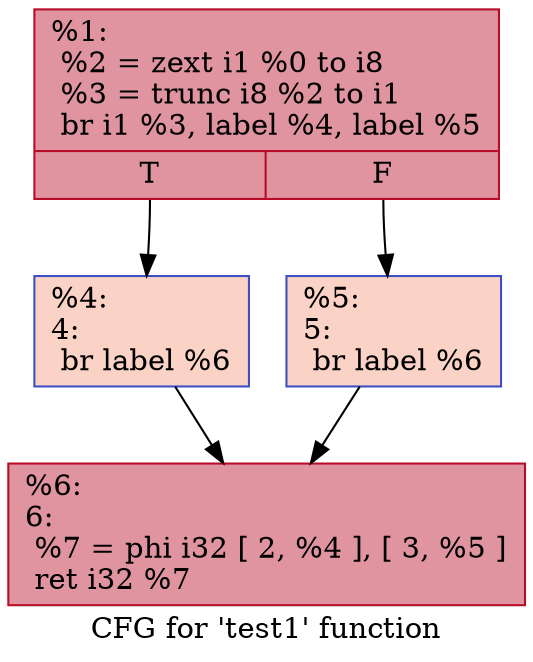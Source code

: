 digraph "CFG for 'test1' function" {
	label="CFG for 'test1' function";

	Node0x14763ee40 [shape=record,color="#b70d28ff", style=filled, fillcolor="#b70d2870",label="{%1:\l  %2 = zext i1 %0 to i8\l  %3 = trunc i8 %2 to i1\l  br i1 %3, label %4, label %5\l|{<s0>T|<s1>F}}"];
	Node0x14763ee40:s0 -> Node0x14763ef80;
	Node0x14763ee40:s1 -> Node0x14763f000;
	Node0x14763ef80 [shape=record,color="#3d50c3ff", style=filled, fillcolor="#f59c7d70",label="{%4:\l4:                                                \l  br label %6\l}"];
	Node0x14763ef80 -> Node0x14763f120;
	Node0x14763f000 [shape=record,color="#3d50c3ff", style=filled, fillcolor="#f59c7d70",label="{%5:\l5:                                                \l  br label %6\l}"];
	Node0x14763f000 -> Node0x14763f120;
	Node0x14763f120 [shape=record,color="#b70d28ff", style=filled, fillcolor="#b70d2870",label="{%6:\l6:                                                \l  %7 = phi i32 [ 2, %4 ], [ 3, %5 ]\l  ret i32 %7\l}"];
}

